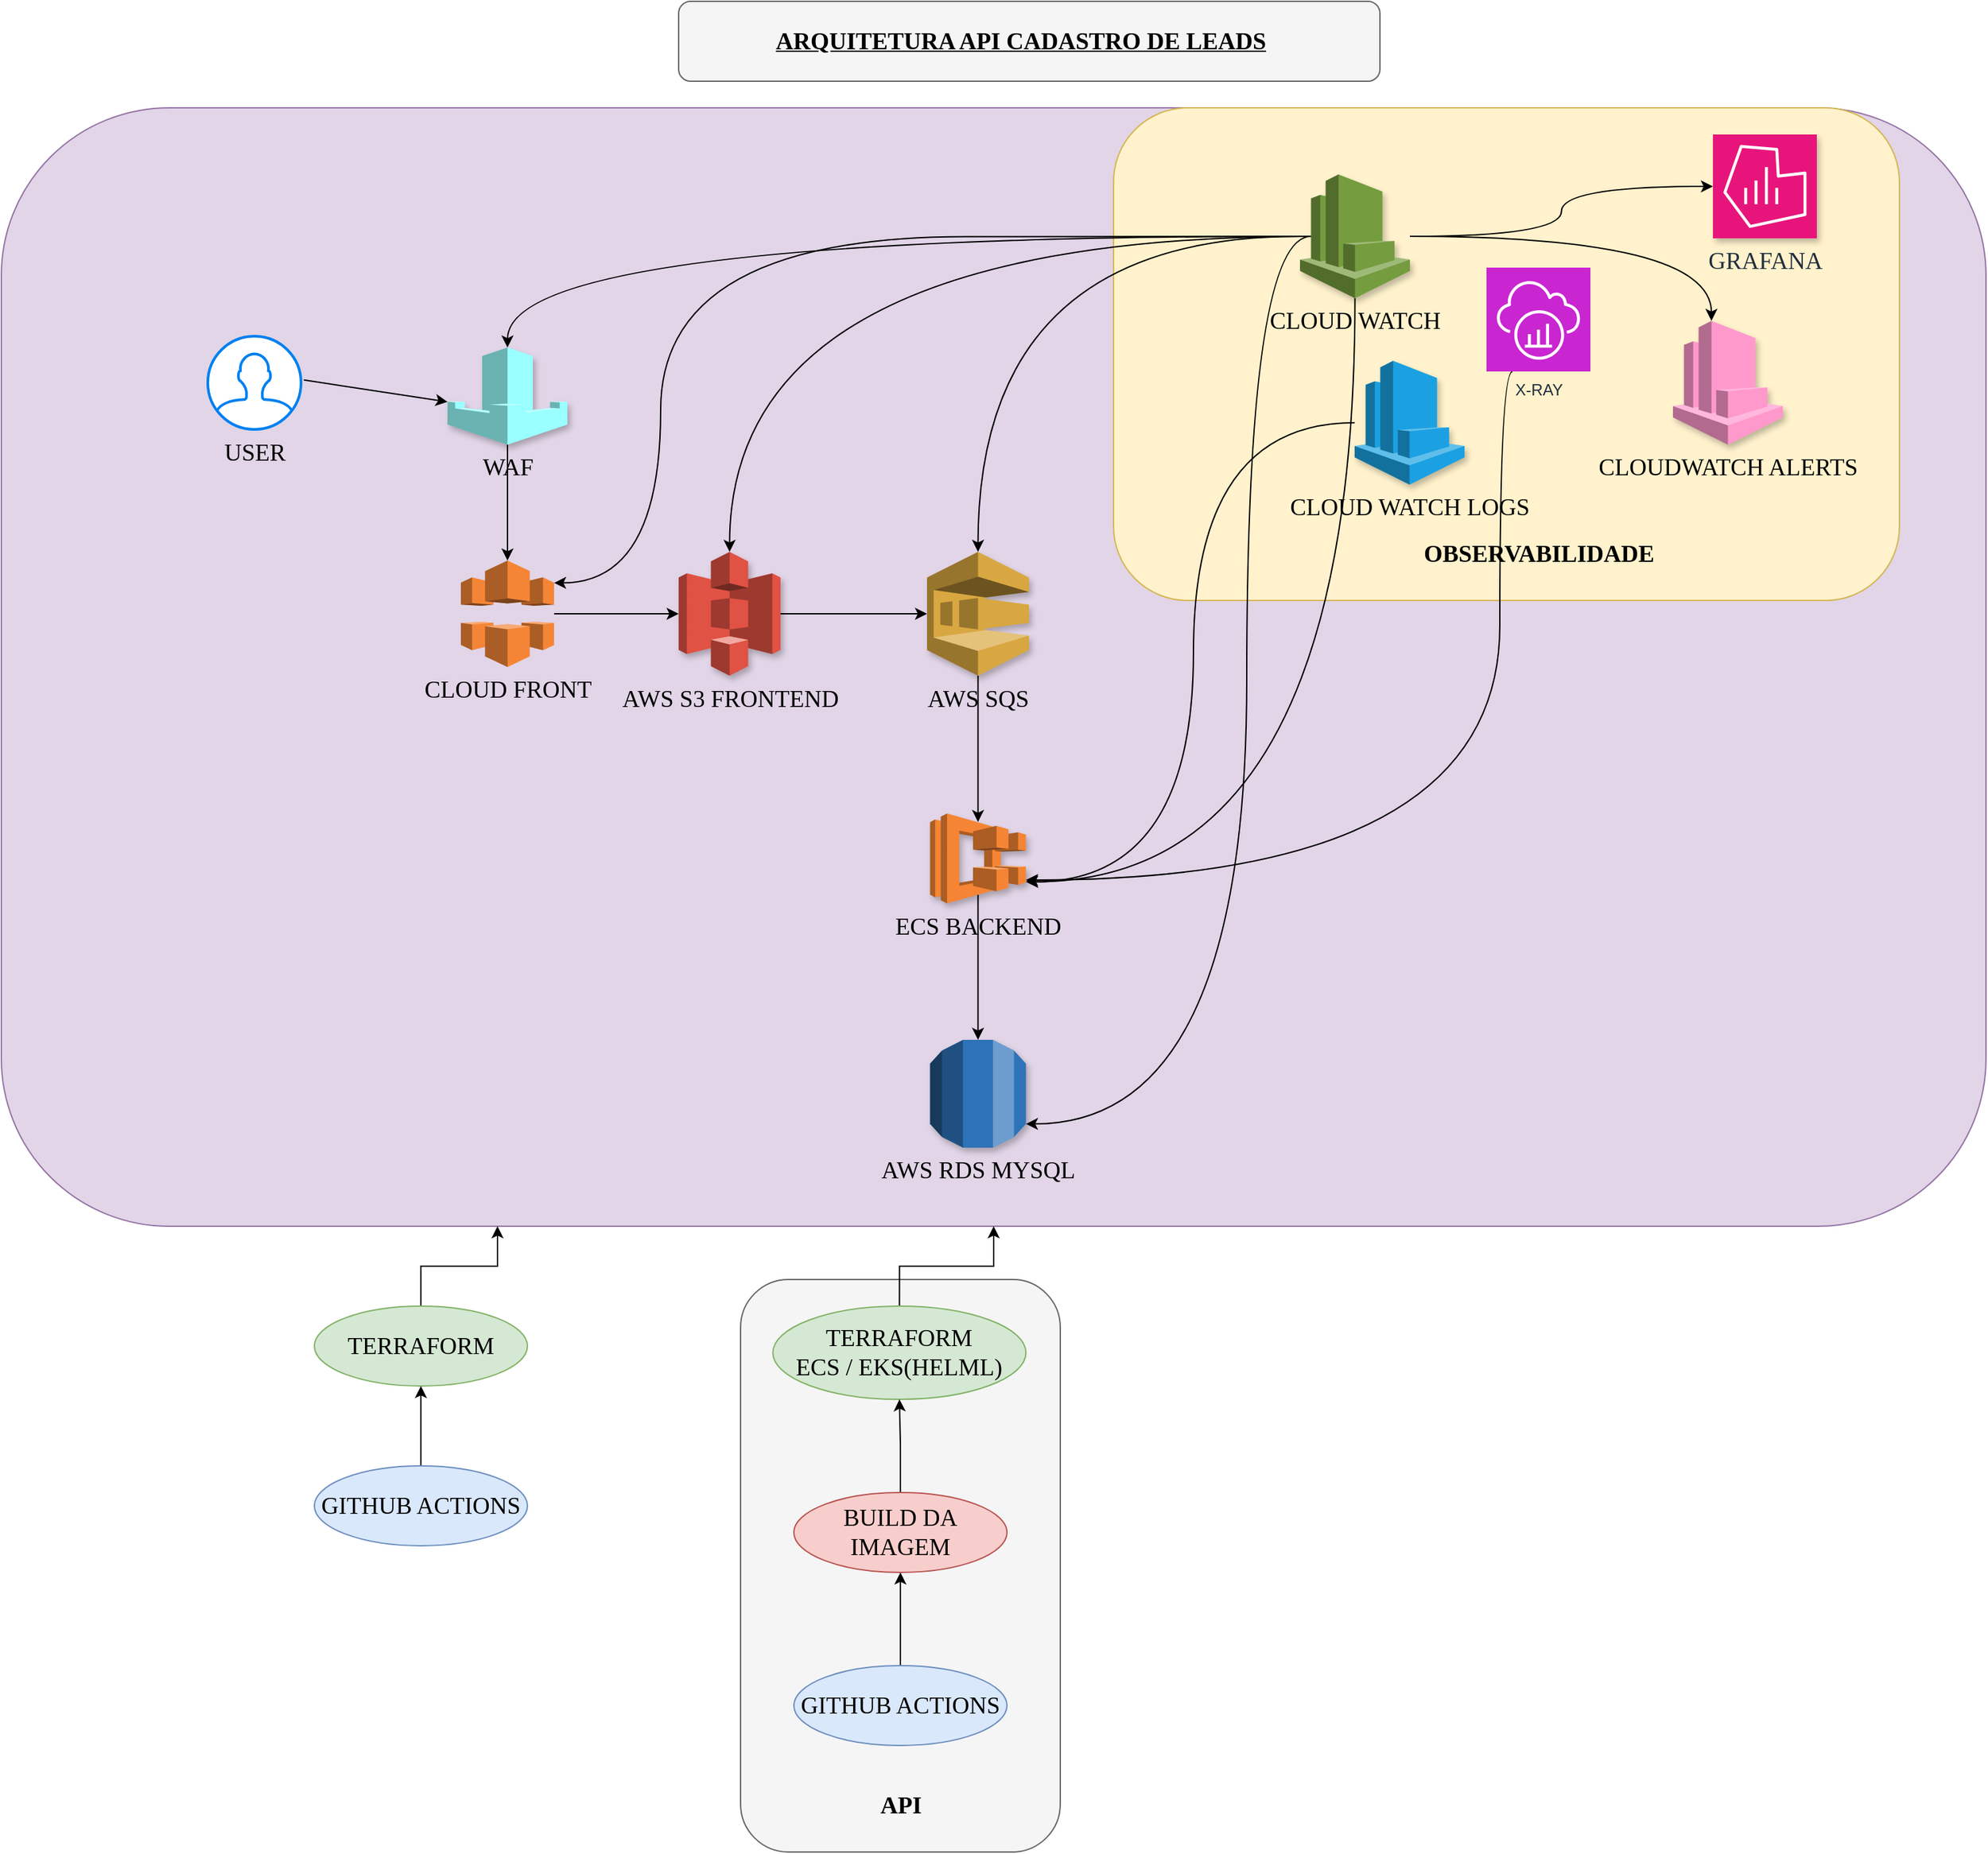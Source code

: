 <mxfile version="22.1.3" type="device">
  <diagram name="Page-1" id="LmmGbcZ1a9gBJJPqgJk_">
    <mxGraphModel dx="3984" dy="4058" grid="1" gridSize="10" guides="1" tooltips="1" connect="1" arrows="1" fold="1" page="1" pageScale="1" pageWidth="850" pageHeight="1100" math="0" shadow="0">
      <root>
        <mxCell id="0" />
        <mxCell id="1" parent="0" />
        <mxCell id="opxTeXphDSFUgiKrMBCA-52" value="" style="rounded=1;whiteSpace=wrap;html=1;fillColor=#e1d5e7;strokeColor=#9673a6;" parent="1" vertex="1">
          <mxGeometry x="-2005" y="-2130" width="1490" height="840" as="geometry" />
        </mxCell>
        <mxCell id="opxTeXphDSFUgiKrMBCA-73" value="" style="rounded=1;whiteSpace=wrap;html=1;fillColor=#fff2cc;strokeColor=#d6b656;" parent="1" vertex="1">
          <mxGeometry x="-1170" y="-2130" width="590" height="370" as="geometry" />
        </mxCell>
        <mxCell id="opxTeXphDSFUgiKrMBCA-71" value="" style="rounded=1;whiteSpace=wrap;html=1;fillColor=#f5f5f5;fontColor=#333333;strokeColor=#666666;" parent="1" vertex="1">
          <mxGeometry x="-1450" y="-1250" width="240" height="430" as="geometry" />
        </mxCell>
        <mxCell id="opxTeXphDSFUgiKrMBCA-58" value="" style="rounded=1;whiteSpace=wrap;html=1;fillColor=#f5f5f5;fontColor=#333333;strokeColor=#666666;" parent="1" vertex="1">
          <mxGeometry x="-1496.5" y="-2210" width="526.5" height="60" as="geometry" />
        </mxCell>
        <mxCell id="opxTeXphDSFUgiKrMBCA-1" value="WAF&lt;br style=&quot;font-size: 18px;&quot;&gt;&lt;font style=&quot;font-size: 18px;&quot;&gt;&lt;br style=&quot;font-size: 18px;&quot;&gt;&lt;/font&gt;" style="outlineConnect=0;dashed=0;verticalLabelPosition=bottom;verticalAlign=top;align=center;html=1;shape=mxgraph.aws3.waf;fillColor=#99FFFF;gradientColor=none;fontSize=18;fontFamily=Times New Roman;horizontal=1;shadow=1;" parent="1" vertex="1">
          <mxGeometry x="-1670" y="-1950" width="90" height="73" as="geometry" />
        </mxCell>
        <mxCell id="opxTeXphDSFUgiKrMBCA-2" value="CLOUD FRONT" style="outlineConnect=0;dashed=0;verticalLabelPosition=bottom;verticalAlign=top;align=center;html=1;shape=mxgraph.aws3.cloudfront;fillColor=#F58536;gradientColor=none;fontSize=18;fontFamily=Times New Roman;" parent="1" vertex="1">
          <mxGeometry x="-1660" y="-1790" width="70" height="80" as="geometry" />
        </mxCell>
        <mxCell id="opxTeXphDSFUgiKrMBCA-5" value="AWS S3 FRONTEND" style="outlineConnect=0;dashed=0;verticalLabelPosition=bottom;verticalAlign=top;align=center;html=1;shape=mxgraph.aws3.s3;fillColor=#E05243;gradientColor=none;fontSize=18;fontFamily=Times New Roman;shadow=1;" parent="1" vertex="1">
          <mxGeometry x="-1496.5" y="-1796.5" width="76.5" height="93" as="geometry" />
        </mxCell>
        <mxCell id="opxTeXphDSFUgiKrMBCA-6" value="" style="endArrow=classic;html=1;rounded=0;entryX=0;entryY=0.5;entryDx=0;entryDy=0;entryPerimeter=0;exitX=1;exitY=0.5;exitDx=0;exitDy=0;exitPerimeter=0;" parent="1" source="opxTeXphDSFUgiKrMBCA-2" target="opxTeXphDSFUgiKrMBCA-5" edge="1">
          <mxGeometry width="50" height="50" relative="1" as="geometry">
            <mxPoint x="-1460" y="-1510" as="sourcePoint" />
            <mxPoint x="-1410" y="-1560" as="targetPoint" />
          </mxGeometry>
        </mxCell>
        <mxCell id="opxTeXphDSFUgiKrMBCA-7" value="&lt;font style=&quot;font-size: 18px;&quot; face=&quot;Times New Roman&quot;&gt;USER&lt;/font&gt;" style="html=1;verticalLabelPosition=bottom;align=center;labelBackgroundColor=none;verticalAlign=top;strokeWidth=2;strokeColor=#0080F0;shadow=0;dashed=0;shape=mxgraph.ios7.icons.user;" parent="1" vertex="1">
          <mxGeometry x="-1850" y="-1958.5" width="70" height="70" as="geometry" />
        </mxCell>
        <mxCell id="opxTeXphDSFUgiKrMBCA-8" value="" style="endArrow=classic;html=1;rounded=0;entryX=0;entryY=0.56;entryDx=0;entryDy=0;entryPerimeter=0;exitX=1.03;exitY=0.47;exitDx=0;exitDy=0;exitPerimeter=0;" parent="1" source="opxTeXphDSFUgiKrMBCA-7" target="opxTeXphDSFUgiKrMBCA-1" edge="1">
          <mxGeometry width="50" height="50" relative="1" as="geometry">
            <mxPoint x="-1725" y="-1987.003" as="sourcePoint" />
            <mxPoint x="-1890" y="-2046.04" as="targetPoint" />
          </mxGeometry>
        </mxCell>
        <mxCell id="opxTeXphDSFUgiKrMBCA-9" value="AWS SQS&lt;br style=&quot;font-size: 18px;&quot;&gt;" style="outlineConnect=0;dashed=0;verticalLabelPosition=bottom;verticalAlign=top;align=center;html=1;shape=mxgraph.aws3.sqs;fillColor=#D9A741;gradientColor=none;fontSize=18;fontFamily=Times New Roman;shadow=1;" parent="1" vertex="1">
          <mxGeometry x="-1310" y="-1796.5" width="76.5" height="93" as="geometry" />
        </mxCell>
        <mxCell id="opxTeXphDSFUgiKrMBCA-14" value="" style="endArrow=classic;html=1;rounded=0;entryX=0;entryY=0.5;entryDx=0;entryDy=0;entryPerimeter=0;exitX=1;exitY=0.5;exitDx=0;exitDy=0;exitPerimeter=0;" parent="1" source="opxTeXphDSFUgiKrMBCA-5" target="opxTeXphDSFUgiKrMBCA-9" edge="1">
          <mxGeometry width="50" height="50" relative="1" as="geometry">
            <mxPoint x="-1450" y="-1550" as="sourcePoint" />
            <mxPoint x="-1400" y="-1600" as="targetPoint" />
          </mxGeometry>
        </mxCell>
        <mxCell id="opxTeXphDSFUgiKrMBCA-15" value="ECS BACKEND" style="outlineConnect=0;dashed=0;verticalLabelPosition=bottom;verticalAlign=top;align=center;html=1;shape=mxgraph.aws3.ecs;fillColor=#F58534;gradientColor=none;fontFamily=Times New Roman;fontSize=18;shadow=1;" parent="1" vertex="1">
          <mxGeometry x="-1307.75" y="-1600" width="72" height="67.5" as="geometry" />
        </mxCell>
        <mxCell id="opxTeXphDSFUgiKrMBCA-16" value="" style="endArrow=classic;html=1;rounded=0;entryX=0.5;entryY=0.095;entryDx=0;entryDy=0;entryPerimeter=0;exitX=0.5;exitY=1;exitDx=0;exitDy=0;exitPerimeter=0;" parent="1" source="opxTeXphDSFUgiKrMBCA-9" target="opxTeXphDSFUgiKrMBCA-15" edge="1">
          <mxGeometry width="50" height="50" relative="1" as="geometry">
            <mxPoint x="-1460" y="-1310" as="sourcePoint" />
            <mxPoint x="-1410" y="-1360" as="targetPoint" />
          </mxGeometry>
        </mxCell>
        <mxCell id="opxTeXphDSFUgiKrMBCA-17" value="" style="endArrow=classic;html=1;rounded=0;entryX=0.5;entryY=0;entryDx=0;entryDy=0;entryPerimeter=0;exitX=0.5;exitY=1;exitDx=0;exitDy=0;exitPerimeter=0;" parent="1" source="opxTeXphDSFUgiKrMBCA-1" target="opxTeXphDSFUgiKrMBCA-2" edge="1">
          <mxGeometry width="50" height="50" relative="1" as="geometry">
            <mxPoint x="-1450" y="-1510" as="sourcePoint" />
            <mxPoint x="-1400" y="-1560" as="targetPoint" />
          </mxGeometry>
        </mxCell>
        <mxCell id="opxTeXphDSFUgiKrMBCA-18" value="AWS RDS MYSQL" style="outlineConnect=0;dashed=0;verticalLabelPosition=bottom;verticalAlign=top;align=center;html=1;shape=mxgraph.aws3.rds;fillColor=#2E73B8;gradientColor=none;fontFamily=Times New Roman;fontSize=18;shadow=1;" parent="1" vertex="1">
          <mxGeometry x="-1307.75" y="-1430" width="72" height="81" as="geometry" />
        </mxCell>
        <mxCell id="opxTeXphDSFUgiKrMBCA-19" value="" style="endArrow=classic;html=1;rounded=0;entryX=0.5;entryY=0;entryDx=0;entryDy=0;entryPerimeter=0;exitX=0.5;exitY=0.905;exitDx=0;exitDy=0;exitPerimeter=0;" parent="1" source="opxTeXphDSFUgiKrMBCA-15" target="opxTeXphDSFUgiKrMBCA-18" edge="1">
          <mxGeometry width="50" height="50" relative="1" as="geometry">
            <mxPoint x="-1410" y="-1410" as="sourcePoint" />
            <mxPoint x="-1360" y="-1460" as="targetPoint" />
          </mxGeometry>
        </mxCell>
        <mxCell id="opxTeXphDSFUgiKrMBCA-33" style="edgeStyle=orthogonalEdgeStyle;rounded=0;orthogonalLoop=1;jettySize=auto;html=1;curved=1;entryX=0.5;entryY=0;entryDx=0;entryDy=0;entryPerimeter=0;" parent="1" source="opxTeXphDSFUgiKrMBCA-20" target="opxTeXphDSFUgiKrMBCA-1" edge="1">
          <mxGeometry relative="1" as="geometry">
            <mxPoint x="-1580" y="-1960" as="targetPoint" />
          </mxGeometry>
        </mxCell>
        <mxCell id="opxTeXphDSFUgiKrMBCA-36" style="edgeStyle=orthogonalEdgeStyle;rounded=0;orthogonalLoop=1;jettySize=auto;html=1;curved=1;entryX=0.5;entryY=0;entryDx=0;entryDy=0;entryPerimeter=0;exitX=0.1;exitY=0.5;exitDx=0;exitDy=0;exitPerimeter=0;" parent="1" source="opxTeXphDSFUgiKrMBCA-20" target="opxTeXphDSFUgiKrMBCA-5" edge="1">
          <mxGeometry relative="1" as="geometry">
            <mxPoint x="-1230" y="-2030" as="sourcePoint" />
            <mxPoint x="-1430.003" y="-1750.05" as="targetPoint" />
          </mxGeometry>
        </mxCell>
        <mxCell id="opxTeXphDSFUgiKrMBCA-40" style="edgeStyle=orthogonalEdgeStyle;rounded=0;orthogonalLoop=1;jettySize=auto;html=1;curved=1;" parent="1" source="opxTeXphDSFUgiKrMBCA-20" target="opxTeXphDSFUgiKrMBCA-9" edge="1">
          <mxGeometry relative="1" as="geometry" />
        </mxCell>
        <mxCell id="opxTeXphDSFUgiKrMBCA-42" style="edgeStyle=orthogonalEdgeStyle;rounded=0;orthogonalLoop=1;jettySize=auto;html=1;curved=1;entryX=1;entryY=0.76;entryDx=0;entryDy=0;entryPerimeter=0;" parent="1" source="opxTeXphDSFUgiKrMBCA-20" target="opxTeXphDSFUgiKrMBCA-15" edge="1">
          <mxGeometry relative="1" as="geometry">
            <Array as="points">
              <mxPoint x="-989" y="-1549" />
            </Array>
          </mxGeometry>
        </mxCell>
        <mxCell id="opxTeXphDSFUgiKrMBCA-38" style="edgeStyle=orthogonalEdgeStyle;rounded=0;orthogonalLoop=1;jettySize=auto;html=1;entryX=1;entryY=0.21;entryDx=0;entryDy=0;entryPerimeter=0;curved=1;exitX=0.1;exitY=0.5;exitDx=0;exitDy=0;exitPerimeter=0;" parent="1" source="opxTeXphDSFUgiKrMBCA-20" target="opxTeXphDSFUgiKrMBCA-2" edge="1">
          <mxGeometry relative="1" as="geometry">
            <Array as="points">
              <mxPoint x="-1052" y="-2033" />
              <mxPoint x="-1510" y="-2033" />
              <mxPoint x="-1510" y="-1773" />
            </Array>
          </mxGeometry>
        </mxCell>
        <mxCell id="opxTeXphDSFUgiKrMBCA-44" style="edgeStyle=orthogonalEdgeStyle;rounded=0;orthogonalLoop=1;jettySize=auto;html=1;entryX=1;entryY=0.78;entryDx=0;entryDy=0;entryPerimeter=0;curved=1;exitX=0.1;exitY=0.5;exitDx=0;exitDy=0;exitPerimeter=0;" parent="1" source="opxTeXphDSFUgiKrMBCA-20" target="opxTeXphDSFUgiKrMBCA-18" edge="1">
          <mxGeometry relative="1" as="geometry">
            <Array as="points">
              <mxPoint x="-1070" y="-2033" />
              <mxPoint x="-1070" y="-1367" />
            </Array>
          </mxGeometry>
        </mxCell>
        <mxCell id="opxTeXphDSFUgiKrMBCA-45" value="&lt;font face=&quot;Times New Roman&quot; style=&quot;font-size: 18px;&quot;&gt;GRAFANA&lt;/font&gt;" style="points=[[0,0,0],[0.25,0,0],[0.5,0,0],[0.75,0,0],[1,0,0],[0,1,0],[0.25,1,0],[0.5,1,0],[0.75,1,0],[1,1,0],[0,0.25,0],[0,0.5,0],[0,0.75,0],[1,0.25,0],[1,0.5,0],[1,0.75,0]];points=[[0,0,0],[0.25,0,0],[0.5,0,0],[0.75,0,0],[1,0,0],[0,1,0],[0.25,1,0],[0.5,1,0],[0.75,1,0],[1,1,0],[0,0.25,0],[0,0.5,0],[0,0.75,0],[1,0.25,0],[1,0.5,0],[1,0.75,0]];outlineConnect=0;fontColor=#232F3E;fillColor=#E7157B;strokeColor=#ffffff;dashed=0;verticalLabelPosition=bottom;verticalAlign=top;align=center;html=1;fontSize=12;fontStyle=0;aspect=fixed;shape=mxgraph.aws4.resourceIcon;resIcon=mxgraph.aws4.managed_service_for_grafana;shadow=1;" parent="1" vertex="1">
          <mxGeometry x="-720" y="-2110" width="78" height="78" as="geometry" />
        </mxCell>
        <mxCell id="opxTeXphDSFUgiKrMBCA-46" style="edgeStyle=orthogonalEdgeStyle;rounded=0;orthogonalLoop=1;jettySize=auto;html=1;entryX=0;entryY=0.5;entryDx=0;entryDy=0;entryPerimeter=0;curved=1;" parent="1" source="opxTeXphDSFUgiKrMBCA-20" target="opxTeXphDSFUgiKrMBCA-45" edge="1">
          <mxGeometry relative="1" as="geometry" />
        </mxCell>
        <mxCell id="opxTeXphDSFUgiKrMBCA-47" value="&lt;font style=&quot;font-size: 18px;&quot;&gt;CLOUDWATCH ALERTS&lt;/font&gt;" style="outlineConnect=0;dashed=0;verticalLabelPosition=bottom;verticalAlign=top;align=center;html=1;shape=mxgraph.aws3.cloudwatch;fillColor=#FF99CC;gradientColor=none;fontFamily=Times New Roman;shadow=1;" parent="1" vertex="1">
          <mxGeometry x="-750" y="-1970" width="82.5" height="93" as="geometry" />
        </mxCell>
        <mxCell id="opxTeXphDSFUgiKrMBCA-48" style="edgeStyle=orthogonalEdgeStyle;rounded=0;orthogonalLoop=1;jettySize=auto;html=1;curved=1;entryX=0.35;entryY=0;entryDx=0;entryDy=0;entryPerimeter=0;" parent="1" source="opxTeXphDSFUgiKrMBCA-20" target="opxTeXphDSFUgiKrMBCA-47" edge="1">
          <mxGeometry relative="1" as="geometry">
            <mxPoint x="-1140" y="-2033" as="sourcePoint" />
            <mxPoint x="-740" y="-1980" as="targetPoint" />
            <Array as="points" />
          </mxGeometry>
        </mxCell>
        <mxCell id="opxTeXphDSFUgiKrMBCA-53" style="edgeStyle=orthogonalEdgeStyle;rounded=0;orthogonalLoop=1;jettySize=auto;html=1;entryX=0.25;entryY=1;entryDx=0;entryDy=0;strokeColor=#000000;" parent="1" source="opxTeXphDSFUgiKrMBCA-49" target="opxTeXphDSFUgiKrMBCA-52" edge="1">
          <mxGeometry relative="1" as="geometry" />
        </mxCell>
        <mxCell id="opxTeXphDSFUgiKrMBCA-49" value="&lt;font style=&quot;font-size: 18px;&quot;&gt;TERRAFORM&lt;/font&gt;" style="ellipse;whiteSpace=wrap;html=1;fillColor=#d5e8d4;strokeColor=#82b366;fontFamily=Times New Roman;shadow=0;fontSize=18;fillStyle=auto;noLabel=0;" parent="1" vertex="1">
          <mxGeometry x="-1770" y="-1230" width="160" height="60" as="geometry" />
        </mxCell>
        <mxCell id="opxTeXphDSFUgiKrMBCA-51" value="ARQUITETURA API CADASTRO DE LEADS" style="text;html=1;align=center;verticalAlign=middle;resizable=0;points=[];autosize=1;strokeColor=none;fillColor=none;fontSize=18;fontStyle=5;fontFamily=Times New Roman;" parent="1" vertex="1">
          <mxGeometry x="-1435" y="-2200" width="390" height="40" as="geometry" />
        </mxCell>
        <mxCell id="opxTeXphDSFUgiKrMBCA-56" style="edgeStyle=orthogonalEdgeStyle;rounded=0;orthogonalLoop=1;jettySize=auto;html=1;entryX=0.5;entryY=1;entryDx=0;entryDy=0;strokeColor=#000000;" parent="1" source="opxTeXphDSFUgiKrMBCA-54" target="opxTeXphDSFUgiKrMBCA-49" edge="1">
          <mxGeometry relative="1" as="geometry" />
        </mxCell>
        <mxCell id="opxTeXphDSFUgiKrMBCA-54" value="&lt;font style=&quot;font-size: 18px;&quot;&gt;GITHUB ACTIONS&lt;/font&gt;" style="ellipse;whiteSpace=wrap;html=1;fillColor=#dae8fc;strokeColor=#6c8ebf;fontFamily=Times New Roman;shadow=0;fontSize=18;fillStyle=auto;noLabel=0;" parent="1" vertex="1">
          <mxGeometry x="-1770" y="-1110" width="160" height="60" as="geometry" />
        </mxCell>
        <mxCell id="opxTeXphDSFUgiKrMBCA-70" style="edgeStyle=orthogonalEdgeStyle;rounded=0;orthogonalLoop=1;jettySize=auto;html=1;strokeColor=#000000;" parent="1" source="opxTeXphDSFUgiKrMBCA-63" target="opxTeXphDSFUgiKrMBCA-52" edge="1">
          <mxGeometry relative="1" as="geometry" />
        </mxCell>
        <mxCell id="opxTeXphDSFUgiKrMBCA-63" value="&lt;font style=&quot;font-size: 18px;&quot;&gt;TERRAFORM&lt;br&gt;ECS / EKS(HELML)&lt;br&gt;&lt;/font&gt;" style="ellipse;whiteSpace=wrap;html=1;fillColor=#d5e8d4;strokeColor=#82b366;fontFamily=Times New Roman;shadow=0;fontSize=18;fillStyle=auto;noLabel=0;" parent="1" vertex="1">
          <mxGeometry x="-1425.75" y="-1230" width="190" height="70" as="geometry" />
        </mxCell>
        <mxCell id="opxTeXphDSFUgiKrMBCA-68" style="edgeStyle=orthogonalEdgeStyle;rounded=0;orthogonalLoop=1;jettySize=auto;html=1;entryX=0.5;entryY=1;entryDx=0;entryDy=0;" parent="1" source="opxTeXphDSFUgiKrMBCA-65" target="opxTeXphDSFUgiKrMBCA-66" edge="1">
          <mxGeometry relative="1" as="geometry" />
        </mxCell>
        <mxCell id="opxTeXphDSFUgiKrMBCA-65" value="&lt;font style=&quot;font-size: 18px;&quot;&gt;GITHUB ACTIONS&lt;/font&gt;" style="ellipse;whiteSpace=wrap;html=1;fillColor=#dae8fc;strokeColor=#6c8ebf;fontFamily=Times New Roman;shadow=0;fontSize=18;fillStyle=auto;noLabel=0;" parent="1" vertex="1">
          <mxGeometry x="-1410" y="-960" width="160" height="60" as="geometry" />
        </mxCell>
        <mxCell id="opxTeXphDSFUgiKrMBCA-69" style="edgeStyle=orthogonalEdgeStyle;rounded=0;orthogonalLoop=1;jettySize=auto;html=1;entryX=0.5;entryY=1;entryDx=0;entryDy=0;" parent="1" source="opxTeXphDSFUgiKrMBCA-66" target="opxTeXphDSFUgiKrMBCA-63" edge="1">
          <mxGeometry relative="1" as="geometry" />
        </mxCell>
        <mxCell id="opxTeXphDSFUgiKrMBCA-66" value="&lt;font style=&quot;font-size: 18px;&quot;&gt;BUILD DA IMAGEM&lt;/font&gt;" style="ellipse;whiteSpace=wrap;html=1;fillColor=#f8cecc;strokeColor=#b85450;fontFamily=Times New Roman;shadow=0;fontSize=18;fillStyle=auto;noLabel=0;" parent="1" vertex="1">
          <mxGeometry x="-1410" y="-1090" width="160" height="60" as="geometry" />
        </mxCell>
        <mxCell id="opxTeXphDSFUgiKrMBCA-72" value="API" style="text;html=1;align=center;verticalAlign=middle;resizable=0;points=[];autosize=1;strokeColor=none;fillColor=none;fontSize=18;fontFamily=Times New Roman;fontStyle=1" parent="1" vertex="1">
          <mxGeometry x="-1355" y="-875" width="50" height="40" as="geometry" />
        </mxCell>
        <mxCell id="opxTeXphDSFUgiKrMBCA-74" value="OBSERVABILIDADE&lt;br style=&quot;font-size: 18px;&quot;&gt;" style="text;html=1;align=center;verticalAlign=middle;resizable=0;points=[];autosize=1;strokeColor=none;fillColor=none;fontFamily=Times New Roman;fontStyle=1;fontSize=18;" parent="1" vertex="1">
          <mxGeometry x="-951" y="-1815" width="200" height="40" as="geometry" />
        </mxCell>
        <mxCell id="opxTeXphDSFUgiKrMBCA-20" value="CLOUD WATCH" style="outlineConnect=0;dashed=0;verticalLabelPosition=bottom;verticalAlign=top;align=center;html=1;shape=mxgraph.aws3.cloudwatch;fillColor=#759C3E;gradientColor=none;fontSize=18;fontFamily=Times New Roman;shadow=1;" parent="1" vertex="1">
          <mxGeometry x="-1030" y="-2080" width="82.5" height="93" as="geometry" />
        </mxCell>
        <mxCell id="opxTeXphDSFUgiKrMBCA-79" style="edgeStyle=orthogonalEdgeStyle;rounded=0;orthogonalLoop=1;jettySize=auto;html=1;curved=1;entryX=1;entryY=0.76;entryDx=0;entryDy=0;entryPerimeter=0;" parent="1" source="opxTeXphDSFUgiKrMBCA-78" target="opxTeXphDSFUgiKrMBCA-15" edge="1">
          <mxGeometry relative="1" as="geometry">
            <Array as="points">
              <mxPoint x="-1110" y="-1893" />
              <mxPoint x="-1110" y="-1549" />
            </Array>
          </mxGeometry>
        </mxCell>
        <mxCell id="opxTeXphDSFUgiKrMBCA-78" value="&lt;font color=&quot;#000000&quot;&gt;CLOUD WATCH LOGS&lt;/font&gt;" style="outlineConnect=0;dashed=0;verticalLabelPosition=bottom;verticalAlign=top;align=center;html=1;shape=mxgraph.aws3.cloudwatch;fillColor=#1ba1e2;fontSize=18;fontFamily=Times New Roman;shadow=1;strokeColor=#006EAF;fontColor=#ffffff;" parent="1" vertex="1">
          <mxGeometry x="-989" y="-1940" width="82.5" height="93" as="geometry" />
        </mxCell>
        <mxCell id="opxTeXphDSFUgiKrMBCA-84" style="edgeStyle=orthogonalEdgeStyle;rounded=0;orthogonalLoop=1;jettySize=auto;html=1;curved=1;exitX=0.25;exitY=1;exitDx=0;exitDy=0;exitPerimeter=0;" parent="1" source="opxTeXphDSFUgiKrMBCA-80" target="opxTeXphDSFUgiKrMBCA-15" edge="1">
          <mxGeometry relative="1" as="geometry">
            <mxPoint x="-600.5" y="-1968" as="sourcePoint" />
            <mxPoint x="-1130" y="-1550" as="targetPoint" />
            <Array as="points">
              <mxPoint x="-880" y="-1932" />
              <mxPoint x="-880" y="-1550" />
            </Array>
          </mxGeometry>
        </mxCell>
        <mxCell id="opxTeXphDSFUgiKrMBCA-80" value="X-RAY" style="sketch=0;points=[[0,0,0],[0.25,0,0],[0.5,0,0],[0.75,0,0],[1,0,0],[0,1,0],[0.25,1,0],[0.5,1,0],[0.75,1,0],[1,1,0],[0,0.25,0],[0,0.5,0],[0,0.75,0],[1,0.25,0],[1,0.5,0],[1,0.75,0]];outlineConnect=0;fontColor=#232F3E;fillColor=#C925D1;strokeColor=#ffffff;dashed=0;verticalLabelPosition=bottom;verticalAlign=top;align=center;html=1;fontSize=12;fontStyle=0;aspect=fixed;shape=mxgraph.aws4.resourceIcon;resIcon=mxgraph.aws4.xray;" parent="1" vertex="1">
          <mxGeometry x="-890" y="-2010" width="78" height="78" as="geometry" />
        </mxCell>
      </root>
    </mxGraphModel>
  </diagram>
</mxfile>
